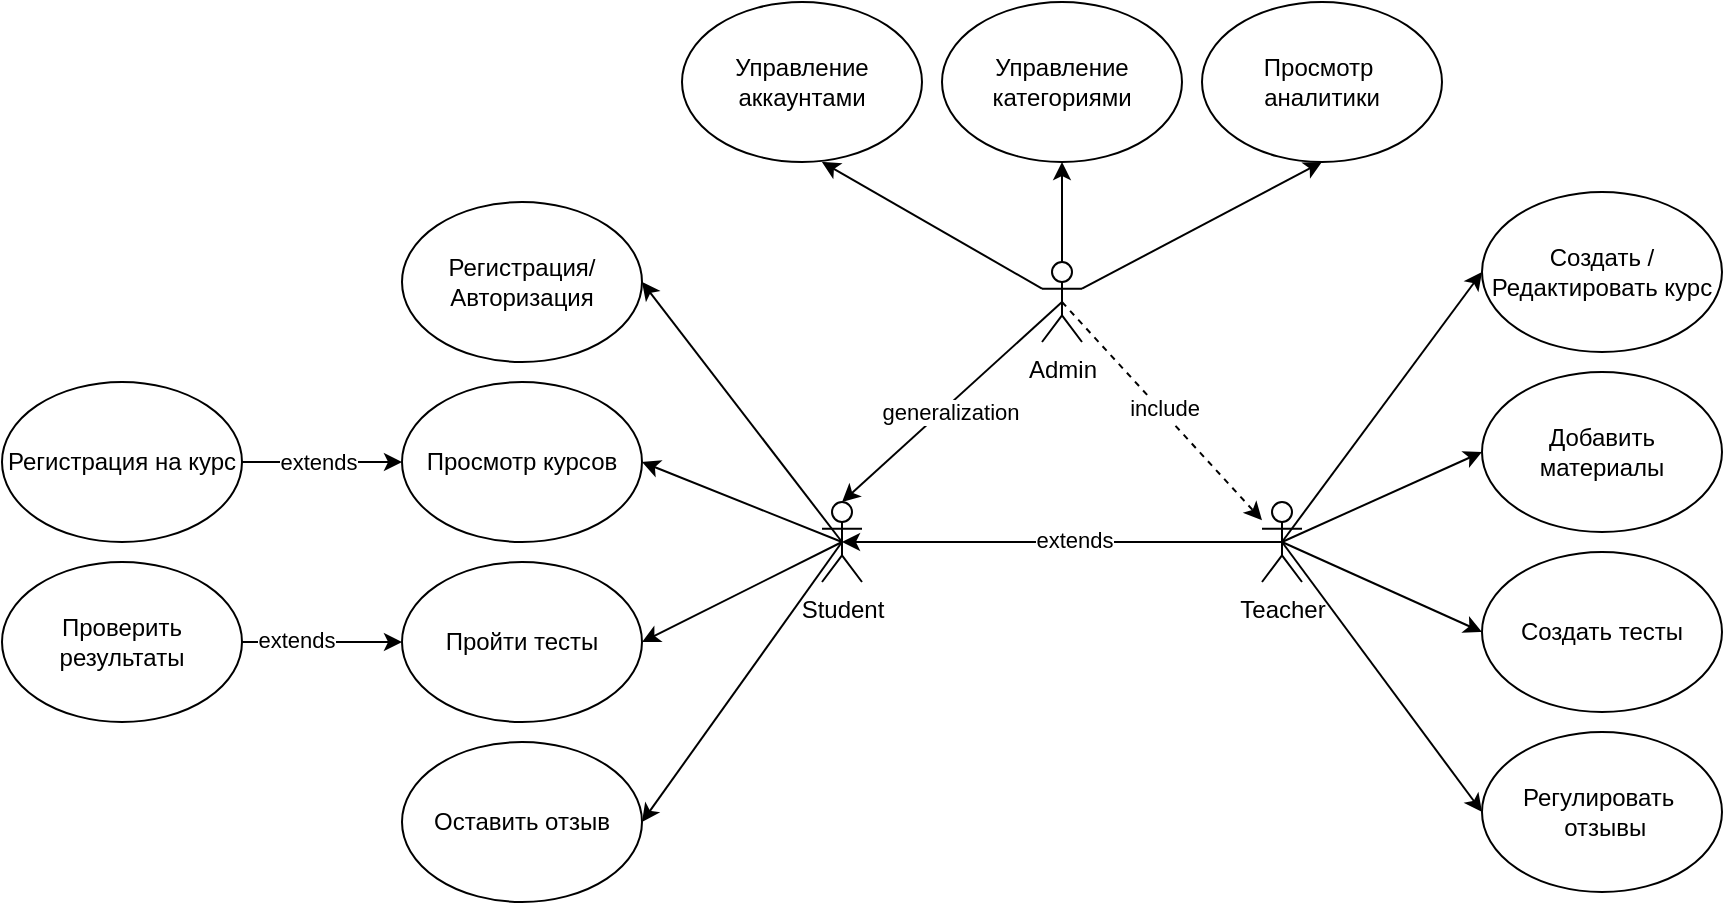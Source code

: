 <mxfile version="25.0.3">
  <diagram name="Страница — 1" id="sXEMXbTnkclXFP-Kd39h">
    <mxGraphModel dx="2062" dy="620" grid="1" gridSize="10" guides="1" tooltips="1" connect="1" arrows="1" fold="1" page="1" pageScale="1" pageWidth="827" pageHeight="1169" math="0" shadow="0">
      <root>
        <mxCell id="0" />
        <mxCell id="1" parent="0" />
        <mxCell id="4LYBag67VcOAjZ2K1ueh-20" style="rounded=0;orthogonalLoop=1;jettySize=auto;html=1;exitX=0.5;exitY=0.5;exitDx=0;exitDy=0;exitPerimeter=0;entryX=1;entryY=0.5;entryDx=0;entryDy=0;" parent="1" source="4LYBag67VcOAjZ2K1ueh-1" target="4LYBag67VcOAjZ2K1ueh-4" edge="1">
          <mxGeometry relative="1" as="geometry" />
        </mxCell>
        <mxCell id="4LYBag67VcOAjZ2K1ueh-21" style="rounded=0;orthogonalLoop=1;jettySize=auto;html=1;exitX=0.5;exitY=0.5;exitDx=0;exitDy=0;exitPerimeter=0;entryX=1;entryY=0.5;entryDx=0;entryDy=0;" parent="1" source="4LYBag67VcOAjZ2K1ueh-1" target="4LYBag67VcOAjZ2K1ueh-5" edge="1">
          <mxGeometry relative="1" as="geometry" />
        </mxCell>
        <mxCell id="4LYBag67VcOAjZ2K1ueh-22" style="rounded=0;orthogonalLoop=1;jettySize=auto;html=1;exitX=0.5;exitY=0.5;exitDx=0;exitDy=0;exitPerimeter=0;entryX=1;entryY=0.5;entryDx=0;entryDy=0;" parent="1" source="4LYBag67VcOAjZ2K1ueh-1" target="4LYBag67VcOAjZ2K1ueh-6" edge="1">
          <mxGeometry relative="1" as="geometry" />
        </mxCell>
        <mxCell id="4LYBag67VcOAjZ2K1ueh-23" style="rounded=0;orthogonalLoop=1;jettySize=auto;html=1;exitX=0.5;exitY=0.5;exitDx=0;exitDy=0;exitPerimeter=0;entryX=1;entryY=0.5;entryDx=0;entryDy=0;" parent="1" source="4LYBag67VcOAjZ2K1ueh-1" target="4LYBag67VcOAjZ2K1ueh-7" edge="1">
          <mxGeometry relative="1" as="geometry" />
        </mxCell>
        <mxCell id="4LYBag67VcOAjZ2K1ueh-1" value="Student" style="shape=umlActor;verticalLabelPosition=bottom;verticalAlign=top;html=1;outlineConnect=0;" parent="1" vertex="1">
          <mxGeometry x="280" y="260" width="20" height="40" as="geometry" />
        </mxCell>
        <mxCell id="4LYBag67VcOAjZ2K1ueh-17" style="rounded=0;orthogonalLoop=1;jettySize=auto;html=1;exitX=1;exitY=0.333;exitDx=0;exitDy=0;exitPerimeter=0;entryX=0.5;entryY=1;entryDx=0;entryDy=0;" parent="1" source="4LYBag67VcOAjZ2K1ueh-2" target="4LYBag67VcOAjZ2K1ueh-10" edge="1">
          <mxGeometry relative="1" as="geometry" />
        </mxCell>
        <mxCell id="4LYBag67VcOAjZ2K1ueh-19" style="edgeStyle=orthogonalEdgeStyle;rounded=0;orthogonalLoop=1;jettySize=auto;html=1;exitX=0.5;exitY=0.5;exitDx=0;exitDy=0;exitPerimeter=0;entryX=0.5;entryY=1;entryDx=0;entryDy=0;" parent="1" source="4LYBag67VcOAjZ2K1ueh-2" target="4LYBag67VcOAjZ2K1ueh-9" edge="1">
          <mxGeometry relative="1" as="geometry" />
        </mxCell>
        <mxCell id="4LYBag67VcOAjZ2K1ueh-30" style="rounded=0;orthogonalLoop=1;jettySize=auto;html=1;exitX=0.5;exitY=0.5;exitDx=0;exitDy=0;exitPerimeter=0;dashed=1;" parent="1" source="4LYBag67VcOAjZ2K1ueh-2" target="4LYBag67VcOAjZ2K1ueh-3" edge="1">
          <mxGeometry relative="1" as="geometry" />
        </mxCell>
        <mxCell id="4LYBag67VcOAjZ2K1ueh-31" value="include" style="edgeLabel;html=1;align=center;verticalAlign=middle;resizable=0;points=[];" parent="4LYBag67VcOAjZ2K1ueh-30" vertex="1" connectable="0">
          <mxGeometry x="-0.016" y="2" relative="1" as="geometry">
            <mxPoint as="offset" />
          </mxGeometry>
        </mxCell>
        <mxCell id="4LYBag67VcOAjZ2K1ueh-2" value="Admin" style="shape=umlActor;verticalLabelPosition=bottom;verticalAlign=top;html=1;outlineConnect=0;" parent="1" vertex="1">
          <mxGeometry x="390" y="140" width="20" height="40" as="geometry" />
        </mxCell>
        <mxCell id="4LYBag67VcOAjZ2K1ueh-24" style="rounded=0;orthogonalLoop=1;jettySize=auto;html=1;exitX=0.5;exitY=0.5;exitDx=0;exitDy=0;exitPerimeter=0;entryX=0;entryY=0.5;entryDx=0;entryDy=0;" parent="1" source="4LYBag67VcOAjZ2K1ueh-3" target="4LYBag67VcOAjZ2K1ueh-11" edge="1">
          <mxGeometry relative="1" as="geometry" />
        </mxCell>
        <mxCell id="4LYBag67VcOAjZ2K1ueh-25" style="rounded=0;orthogonalLoop=1;jettySize=auto;html=1;exitX=0.5;exitY=0.5;exitDx=0;exitDy=0;exitPerimeter=0;entryX=0;entryY=0.5;entryDx=0;entryDy=0;" parent="1" source="4LYBag67VcOAjZ2K1ueh-3" target="4LYBag67VcOAjZ2K1ueh-12" edge="1">
          <mxGeometry relative="1" as="geometry" />
        </mxCell>
        <mxCell id="4LYBag67VcOAjZ2K1ueh-26" style="rounded=0;orthogonalLoop=1;jettySize=auto;html=1;exitX=0.5;exitY=0.5;exitDx=0;exitDy=0;exitPerimeter=0;entryX=0;entryY=0.5;entryDx=0;entryDy=0;" parent="1" source="4LYBag67VcOAjZ2K1ueh-3" target="4LYBag67VcOAjZ2K1ueh-13" edge="1">
          <mxGeometry relative="1" as="geometry" />
        </mxCell>
        <mxCell id="4LYBag67VcOAjZ2K1ueh-27" style="rounded=0;orthogonalLoop=1;jettySize=auto;html=1;exitX=0.5;exitY=0.5;exitDx=0;exitDy=0;exitPerimeter=0;entryX=0;entryY=0.5;entryDx=0;entryDy=0;" parent="1" source="4LYBag67VcOAjZ2K1ueh-3" target="4LYBag67VcOAjZ2K1ueh-14" edge="1">
          <mxGeometry relative="1" as="geometry" />
        </mxCell>
        <mxCell id="4LYBag67VcOAjZ2K1ueh-3" value="Teacher" style="shape=umlActor;verticalLabelPosition=bottom;verticalAlign=top;html=1;outlineConnect=0;" parent="1" vertex="1">
          <mxGeometry x="500" y="260" width="20" height="40" as="geometry" />
        </mxCell>
        <mxCell id="4LYBag67VcOAjZ2K1ueh-4" value="Регистрация/ Авторизация" style="ellipse;whiteSpace=wrap;html=1;" parent="1" vertex="1">
          <mxGeometry x="70" y="110" width="120" height="80" as="geometry" />
        </mxCell>
        <mxCell id="4LYBag67VcOAjZ2K1ueh-5" value="Просмотр курсов" style="ellipse;whiteSpace=wrap;html=1;" parent="1" vertex="1">
          <mxGeometry x="70" y="200" width="120" height="80" as="geometry" />
        </mxCell>
        <mxCell id="4LYBag67VcOAjZ2K1ueh-6" value="Пройти тесты" style="ellipse;whiteSpace=wrap;html=1;" parent="1" vertex="1">
          <mxGeometry x="70" y="290" width="120" height="80" as="geometry" />
        </mxCell>
        <mxCell id="4LYBag67VcOAjZ2K1ueh-7" value="Оставить отзыв" style="ellipse;whiteSpace=wrap;html=1;" parent="1" vertex="1">
          <mxGeometry x="70" y="380" width="120" height="80" as="geometry" />
        </mxCell>
        <mxCell id="4LYBag67VcOAjZ2K1ueh-8" value="Управление аккаунтами" style="ellipse;whiteSpace=wrap;html=1;" parent="1" vertex="1">
          <mxGeometry x="210" y="10" width="120" height="80" as="geometry" />
        </mxCell>
        <mxCell id="4LYBag67VcOAjZ2K1ueh-9" value="Управление категориями" style="ellipse;whiteSpace=wrap;html=1;" parent="1" vertex="1">
          <mxGeometry x="340" y="10" width="120" height="80" as="geometry" />
        </mxCell>
        <mxCell id="4LYBag67VcOAjZ2K1ueh-10" value="Просмотр&amp;nbsp; аналитики" style="ellipse;whiteSpace=wrap;html=1;" parent="1" vertex="1">
          <mxGeometry x="470" y="10" width="120" height="80" as="geometry" />
        </mxCell>
        <mxCell id="4LYBag67VcOAjZ2K1ueh-11" value="Создать / Редактировать курс" style="ellipse;whiteSpace=wrap;html=1;" parent="1" vertex="1">
          <mxGeometry x="610" y="105" width="120" height="80" as="geometry" />
        </mxCell>
        <mxCell id="4LYBag67VcOAjZ2K1ueh-12" value="Добавить материалы" style="ellipse;whiteSpace=wrap;html=1;" parent="1" vertex="1">
          <mxGeometry x="610" y="195" width="120" height="80" as="geometry" />
        </mxCell>
        <mxCell id="4LYBag67VcOAjZ2K1ueh-13" value="Создать тесты" style="ellipse;whiteSpace=wrap;html=1;" parent="1" vertex="1">
          <mxGeometry x="610" y="285" width="120" height="80" as="geometry" />
        </mxCell>
        <mxCell id="4LYBag67VcOAjZ2K1ueh-14" value="Регулировать&amp;nbsp; &amp;nbsp;отзывы" style="ellipse;whiteSpace=wrap;html=1;" parent="1" vertex="1">
          <mxGeometry x="610" y="375" width="120" height="80" as="geometry" />
        </mxCell>
        <mxCell id="TB8IOOGFoseGdd3y5Fwk-1" style="edgeStyle=orthogonalEdgeStyle;rounded=0;orthogonalLoop=1;jettySize=auto;html=1;exitX=1;exitY=0.5;exitDx=0;exitDy=0;entryX=0;entryY=0.5;entryDx=0;entryDy=0;" edge="1" parent="1" source="4LYBag67VcOAjZ2K1ueh-15" target="4LYBag67VcOAjZ2K1ueh-5">
          <mxGeometry relative="1" as="geometry" />
        </mxCell>
        <mxCell id="TB8IOOGFoseGdd3y5Fwk-4" value="extends" style="edgeLabel;html=1;align=center;verticalAlign=middle;resizable=0;points=[];" vertex="1" connectable="0" parent="TB8IOOGFoseGdd3y5Fwk-1">
          <mxGeometry x="-0.066" relative="1" as="geometry">
            <mxPoint as="offset" />
          </mxGeometry>
        </mxCell>
        <mxCell id="4LYBag67VcOAjZ2K1ueh-15" value="Регистрация на курс" style="ellipse;whiteSpace=wrap;html=1;" parent="1" vertex="1">
          <mxGeometry x="-130" y="200" width="120" height="80" as="geometry" />
        </mxCell>
        <mxCell id="TB8IOOGFoseGdd3y5Fwk-2" style="edgeStyle=orthogonalEdgeStyle;rounded=0;orthogonalLoop=1;jettySize=auto;html=1;exitX=1;exitY=0.5;exitDx=0;exitDy=0;entryX=0;entryY=0.5;entryDx=0;entryDy=0;" edge="1" parent="1" source="4LYBag67VcOAjZ2K1ueh-16" target="4LYBag67VcOAjZ2K1ueh-6">
          <mxGeometry relative="1" as="geometry" />
        </mxCell>
        <mxCell id="TB8IOOGFoseGdd3y5Fwk-3" value="extends" style="edgeLabel;html=1;align=center;verticalAlign=middle;resizable=0;points=[];" vertex="1" connectable="0" parent="TB8IOOGFoseGdd3y5Fwk-2">
          <mxGeometry x="-0.337" y="1" relative="1" as="geometry">
            <mxPoint as="offset" />
          </mxGeometry>
        </mxCell>
        <mxCell id="4LYBag67VcOAjZ2K1ueh-16" value="Проверить результаты" style="ellipse;whiteSpace=wrap;html=1;" parent="1" vertex="1">
          <mxGeometry x="-130" y="290" width="120" height="80" as="geometry" />
        </mxCell>
        <mxCell id="4LYBag67VcOAjZ2K1ueh-18" style="rounded=0;orthogonalLoop=1;jettySize=auto;html=1;exitX=0;exitY=0.333;exitDx=0;exitDy=0;exitPerimeter=0;entryX=0.583;entryY=1;entryDx=0;entryDy=0;entryPerimeter=0;" parent="1" source="4LYBag67VcOAjZ2K1ueh-2" target="4LYBag67VcOAjZ2K1ueh-8" edge="1">
          <mxGeometry relative="1" as="geometry" />
        </mxCell>
        <mxCell id="4LYBag67VcOAjZ2K1ueh-32" style="rounded=0;orthogonalLoop=1;jettySize=auto;html=1;exitX=0.5;exitY=0.5;exitDx=0;exitDy=0;exitPerimeter=0;entryX=0.5;entryY=0;entryDx=0;entryDy=0;entryPerimeter=0;" parent="1" source="4LYBag67VcOAjZ2K1ueh-2" target="4LYBag67VcOAjZ2K1ueh-1" edge="1">
          <mxGeometry relative="1" as="geometry" />
        </mxCell>
        <mxCell id="4LYBag67VcOAjZ2K1ueh-35" value="generalization" style="edgeLabel;html=1;align=center;verticalAlign=middle;resizable=0;points=[];" parent="4LYBag67VcOAjZ2K1ueh-32" vertex="1" connectable="0">
          <mxGeometry x="0.061" y="4" relative="1" as="geometry">
            <mxPoint y="-1" as="offset" />
          </mxGeometry>
        </mxCell>
        <mxCell id="4LYBag67VcOAjZ2K1ueh-33" style="edgeStyle=orthogonalEdgeStyle;rounded=0;orthogonalLoop=1;jettySize=auto;html=1;exitX=0.5;exitY=0.5;exitDx=0;exitDy=0;exitPerimeter=0;entryX=0.5;entryY=0.5;entryDx=0;entryDy=0;entryPerimeter=0;" parent="1" source="4LYBag67VcOAjZ2K1ueh-3" target="4LYBag67VcOAjZ2K1ueh-1" edge="1">
          <mxGeometry relative="1" as="geometry" />
        </mxCell>
        <mxCell id="4LYBag67VcOAjZ2K1ueh-34" value="extends" style="edgeLabel;html=1;align=center;verticalAlign=middle;resizable=0;points=[];" parent="4LYBag67VcOAjZ2K1ueh-33" vertex="1" connectable="0">
          <mxGeometry x="-0.051" y="-1" relative="1" as="geometry">
            <mxPoint as="offset" />
          </mxGeometry>
        </mxCell>
      </root>
    </mxGraphModel>
  </diagram>
</mxfile>
